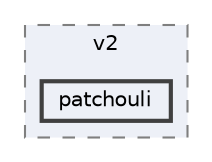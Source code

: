 digraph "patchouli"
{
 // LATEX_PDF_SIZE
  bgcolor="transparent";
  edge [fontname=Helvetica,fontsize=10,labelfontname=Helvetica,labelfontsize=10];
  node [fontname=Helvetica,fontsize=10,shape=box,height=0.2,width=0.4];
  compound=true
  subgraph clusterdir_588832b385842176c3d8185d1a0ffb72 {
    graph [ bgcolor="#edf0f7", pencolor="grey50", label="v2", fontname=Helvetica,fontsize=10 style="filled,dashed", URL="dir_588832b385842176c3d8185d1a0ffb72.html",tooltip=""]
  dir_e059f8bc43d69febbb99554558c2c004 [label="patchouli", fillcolor="#edf0f7", color="grey25", style="filled,bold", URL="dir_e059f8bc43d69febbb99554558c2c004.html",tooltip=""];
  }
}

